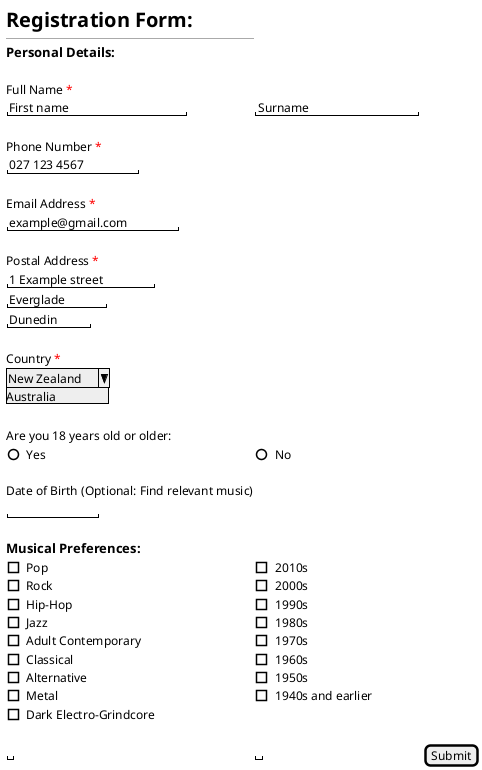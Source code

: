 @startsalt  
{
<size:20><b>Registration Form:
--
<size:13><b>Personal Details:
.
Full Name <color:red>*</color>
"First name            "|"Surname             "
.
Phone Number <color:red>*</color>
"027 123 4567    "
.
Email Address <color:red>*</color>
"example@gmail.com    "
.
Postal Address <color:red>*</color>
"1 Example street  "
"Everglade   "
"Dunedin   "
.
Country <color:red>*</color>
^New Zealand^^Australia^
.
.
Are you 18 years old or older:
()Yes | ()No
.
Date of Birth (Optional: Find relevant music)
"           "
.
<size:13><b>Musical Preferences:
[]Pop | []2010s
[]Rock|[]2000s
[]Hip-Hop|[]1990s
[]Jazz|[]1980s
[]Adult Contemporary|[]1970s
[]Classical|[]1960s
[]Alternative|[]1950s
[]Metal|[]1940s and earlier
[]Dark Electro-Grindcore
.
""|""|[Submit]
}
@endsalt